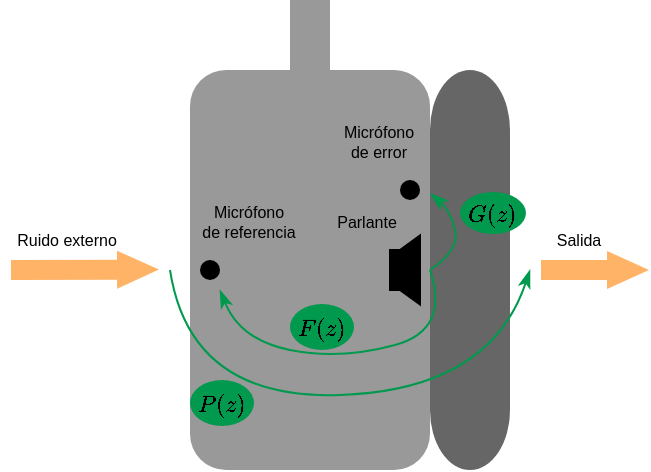 <mxfile version="14.4.3" type="device"><diagram id="Uaeq2iv6ltRxRMqHuuGY" name="Página-1"><mxGraphModel dx="285" dy="165" grid="1" gridSize="5" guides="1" tooltips="1" connect="1" arrows="1" fold="1" page="1" pageScale="1" pageWidth="1654" pageHeight="1169" math="1" shadow="0"><root><mxCell id="0"/><mxCell id="1" parent="0"/><mxCell id="gLS181UH8pNtoe7bFuRa-7" value="" style="rounded=1;whiteSpace=wrap;html=1;fontSize=15;sketch=0;shadow=0;fillColor=#999999;strokeColor=none;" parent="1" vertex="1"><mxGeometry x="190" y="180" width="120" height="200" as="geometry"/></mxCell><mxCell id="gLS181UH8pNtoe7bFuRa-8" value="" style="ellipse;whiteSpace=wrap;html=1;rounded=1;shadow=0;sketch=0;fontSize=15;fillColor=#666666;strokeColor=none;fontColor=#333333;" parent="1" vertex="1"><mxGeometry x="310" y="180" width="40" height="60" as="geometry"/></mxCell><mxCell id="gLS181UH8pNtoe7bFuRa-9" value="" style="ellipse;whiteSpace=wrap;html=1;rounded=1;shadow=0;sketch=0;fontSize=15;fillColor=#666666;strokeColor=none;fontColor=#333333;" parent="1" vertex="1"><mxGeometry x="310" y="320" width="40" height="60" as="geometry"/></mxCell><mxCell id="gLS181UH8pNtoe7bFuRa-10" value="" style="rounded=0;whiteSpace=wrap;html=1;shadow=0;sketch=0;fontSize=15;fillColor=#666666;strokeColor=none;fontColor=#333333;" parent="1" vertex="1"><mxGeometry x="310" y="210" width="40" height="140" as="geometry"/></mxCell><mxCell id="gLS181UH8pNtoe7bFuRa-11" value="" style="rounded=0;whiteSpace=wrap;html=1;shadow=0;sketch=0;fontSize=15;strokeColor=none;fillColor=#999999;" parent="1" vertex="1"><mxGeometry x="240" y="145" width="20" height="45" as="geometry"/></mxCell><mxCell id="gLS181UH8pNtoe7bFuRa-13" value="" style="ellipse;whiteSpace=wrap;html=1;aspect=fixed;rounded=1;shadow=0;sketch=0;fontSize=15;strokeColor=none;fillColor=#000000;" parent="1" vertex="1"><mxGeometry x="195" y="275" width="10" height="10" as="geometry"/></mxCell><mxCell id="gLS181UH8pNtoe7bFuRa-18" value="" style="ellipse;whiteSpace=wrap;html=1;aspect=fixed;rounded=1;shadow=0;sketch=0;fontSize=15;strokeColor=none;fillColor=#000000;" parent="1" vertex="1"><mxGeometry x="295" y="235" width="10" height="10" as="geometry"/></mxCell><mxCell id="gLS181UH8pNtoe7bFuRa-20" value="" style="shape=trapezoid;perimeter=trapezoidPerimeter;whiteSpace=wrap;html=1;fixedSize=1;rounded=0;shadow=0;sketch=0;fontSize=15;strokeColor=default;fillColor=#000000;rotation=-90;size=7.27;" parent="1" vertex="1"><mxGeometry x="282.73" y="275" width="34.53" height="10" as="geometry"/></mxCell><mxCell id="gLS181UH8pNtoe7bFuRa-21" value="" style="rounded=0;whiteSpace=wrap;html=1;shadow=0;sketch=0;fontSize=15;strokeColor=default;fillColor=#000000;" parent="1" vertex="1"><mxGeometry x="290" y="270" width="5" height="20" as="geometry"/></mxCell><mxCell id="gLS181UH8pNtoe7bFuRa-26" value="Micrófono &lt;br style=&quot;font-size: 8px;&quot;&gt;de error" style="text;html=1;align=center;verticalAlign=middle;resizable=0;points=[];autosize=1;strokeColor=none;fillColor=none;fontSize=8;fontFamily=Helvetica;fontStyle=0" parent="1" vertex="1"><mxGeometry x="259" y="201" width="50" height="30" as="geometry"/></mxCell><mxCell id="gLS181UH8pNtoe7bFuRa-27" value="Micrófono &lt;br style=&quot;font-size: 8px;&quot;&gt;de referencia" style="text;html=1;align=center;verticalAlign=middle;resizable=0;points=[];autosize=1;strokeColor=none;fillColor=none;fontSize=8;fontFamily=Helvetica;fontStyle=0" parent="1" vertex="1"><mxGeometry x="189" y="241" width="60" height="30" as="geometry"/></mxCell><mxCell id="gLS181UH8pNtoe7bFuRa-32" value="" style="shape=flexArrow;endArrow=classic;html=1;fontFamily=Helvetica;fontSize=7;strokeColor=none;fillColor=#FFB366;endWidth=8;endSize=6.66;" parent="1" edge="1"><mxGeometry width="50" height="50" relative="1" as="geometry"><mxPoint x="100" y="280" as="sourcePoint"/><mxPoint x="175" y="279.8" as="targetPoint"/></mxGeometry></mxCell><mxCell id="gLS181UH8pNtoe7bFuRa-33" value="Ruido externo" style="text;html=1;align=center;verticalAlign=middle;resizable=0;points=[];autosize=1;strokeColor=none;fillColor=none;fontSize=8;fontFamily=Helvetica;fontStyle=0" parent="1" vertex="1"><mxGeometry x="95" y="255" width="65" height="20" as="geometry"/></mxCell><mxCell id="gLS181UH8pNtoe7bFuRa-34" value="" style="shape=flexArrow;endArrow=classic;html=1;fontFamily=Helvetica;fontSize=7;strokeColor=none;fillColor=#FFB366;endWidth=8;endSize=6.66;" parent="1" edge="1"><mxGeometry width="50" height="50" relative="1" as="geometry"><mxPoint x="365" y="279.96" as="sourcePoint"/><mxPoint x="420" y="280" as="targetPoint"/></mxGeometry></mxCell><mxCell id="gLS181UH8pNtoe7bFuRa-35" value="Salida" style="text;html=1;align=center;verticalAlign=middle;resizable=0;points=[];autosize=1;strokeColor=none;fillColor=none;fontSize=8;fontFamily=Helvetica;fontStyle=0" parent="1" vertex="1"><mxGeometry x="366" y="255" width="35" height="20" as="geometry"/></mxCell><mxCell id="gLS181UH8pNtoe7bFuRa-36" value="Parlante" style="text;html=1;align=center;verticalAlign=middle;resizable=0;points=[];autosize=1;strokeColor=none;fillColor=none;fontSize=8;fontFamily=Helvetica;fontStyle=0" parent="1" vertex="1"><mxGeometry x="255" y="246" width="45" height="20" as="geometry"/></mxCell><mxCell id="gLS181UH8pNtoe7bFuRa-38" value="" style="curved=1;endArrow=classicThin;html=1;fontFamily=Helvetica;fontSize=8;fillColor=#fff2cc;endFill=1;strokeWidth=1;fontColor=#66CC00;strokeColor=#00994D;" parent="1" edge="1"><mxGeometry width="50" height="50" relative="1" as="geometry"><mxPoint x="180" y="280" as="sourcePoint"/><mxPoint x="360" y="280" as="targetPoint"/><Array as="points"><mxPoint x="190" y="345"/><mxPoint x="340" y="340"/></Array></mxGeometry></mxCell><mxCell id="gLS181UH8pNtoe7bFuRa-41" value="" style="curved=1;endArrow=classicThin;html=1;fontFamily=Helvetica;fontSize=8;strokeWidth=1;fillColor=#fff2cc;exitX=1;exitY=0.5;exitDx=0;exitDy=0;entryX=0.005;entryY=0.227;entryDx=0;entryDy=0;entryPerimeter=0;endFill=1;fontColor=#66CC00;strokeColor=#00994D;" parent="1" source="gLS181UH8pNtoe7bFuRa-7" target="gLS181UH8pNtoe7bFuRa-10" edge="1"><mxGeometry width="50" height="50" relative="1" as="geometry"><mxPoint x="235" y="295" as="sourcePoint"/><mxPoint x="285" y="245" as="targetPoint"/><Array as="points"><mxPoint x="325" y="270"/><mxPoint x="320" y="250"/></Array></mxGeometry></mxCell><mxCell id="gLS181UH8pNtoe7bFuRa-45" value="" style="curved=1;endArrow=classicThin;html=1;fontFamily=Helvetica;fontSize=8;strokeWidth=1;fillColor=#fff2cc;exitX=0;exitY=0.5;exitDx=0;exitDy=0;endFill=1;fontColor=#66CC00;strokeColor=#00994D;" parent="1" source="gLS181UH8pNtoe7bFuRa-10" edge="1"><mxGeometry width="50" height="50" relative="1" as="geometry"><mxPoint x="311" y="268" as="sourcePoint"/><mxPoint x="205" y="290" as="targetPoint"/><Array as="points"><mxPoint x="320" y="310"/><mxPoint x="265" y="325"/><mxPoint x="215" y="315"/></Array></mxGeometry></mxCell><mxCell id="M0pazrqEu3MT4h28KkVe-1" value="&lt;span style=&quot;font-size: 10px;&quot;&gt;&lt;font style=&quot;font-size: 10px&quot;&gt;$$F(z)$$&lt;/font&gt;&lt;/span&gt;" style="ellipse;whiteSpace=wrap;html=1;strokeColor=none;fontSize=10;labelBackgroundColor=none;fillColor=#00994D;" vertex="1" parent="1"><mxGeometry x="240" y="297" width="32" height="23" as="geometry"/></mxCell><mxCell id="M0pazrqEu3MT4h28KkVe-2" value="&lt;span style=&quot;font-size: 10px;&quot;&gt;&lt;font style=&quot;font-size: 10px;&quot;&gt;$$G(z)$$&lt;/font&gt;&lt;/span&gt;" style="ellipse;whiteSpace=wrap;html=1;strokeColor=none;fontSize=10;labelBackgroundColor=none;fillColor=#00994D;" vertex="1" parent="1"><mxGeometry x="325" y="241" width="33" height="21" as="geometry"/></mxCell><mxCell id="M0pazrqEu3MT4h28KkVe-3" value="&lt;span style=&quot;font-size: 10px;&quot;&gt;&lt;font style=&quot;font-size: 10px&quot;&gt;$$P(z)$$&lt;/font&gt;&lt;/span&gt;" style="ellipse;whiteSpace=wrap;html=1;strokeColor=none;fontSize=10;labelBackgroundColor=none;fillColor=#00994D;" vertex="1" parent="1"><mxGeometry x="190" y="335" width="32" height="23" as="geometry"/></mxCell></root></mxGraphModel></diagram></mxfile>